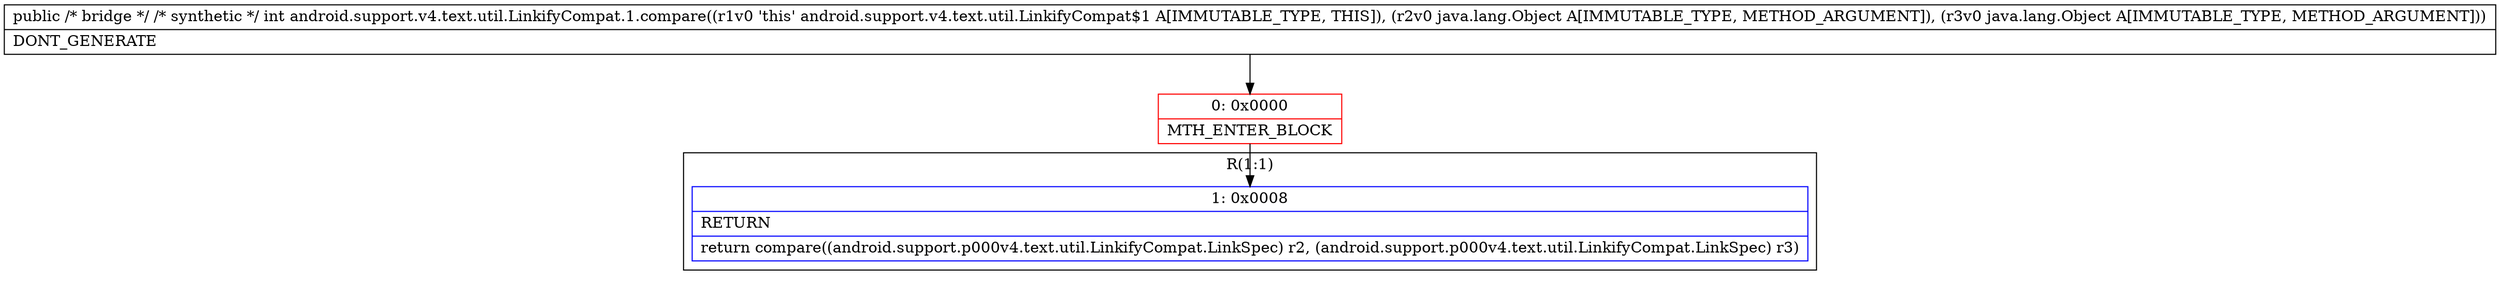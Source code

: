 digraph "CFG forandroid.support.v4.text.util.LinkifyCompat.1.compare(Ljava\/lang\/Object;Ljava\/lang\/Object;)I" {
subgraph cluster_Region_1431624279 {
label = "R(1:1)";
node [shape=record,color=blue];
Node_1 [shape=record,label="{1\:\ 0x0008|RETURN\l|return compare((android.support.p000v4.text.util.LinkifyCompat.LinkSpec) r2, (android.support.p000v4.text.util.LinkifyCompat.LinkSpec) r3)\l}"];
}
Node_0 [shape=record,color=red,label="{0\:\ 0x0000|MTH_ENTER_BLOCK\l}"];
MethodNode[shape=record,label="{public \/* bridge *\/ \/* synthetic *\/ int android.support.v4.text.util.LinkifyCompat.1.compare((r1v0 'this' android.support.v4.text.util.LinkifyCompat$1 A[IMMUTABLE_TYPE, THIS]), (r2v0 java.lang.Object A[IMMUTABLE_TYPE, METHOD_ARGUMENT]), (r3v0 java.lang.Object A[IMMUTABLE_TYPE, METHOD_ARGUMENT]))  | DONT_GENERATE\l}"];
MethodNode -> Node_0;
Node_0 -> Node_1;
}

